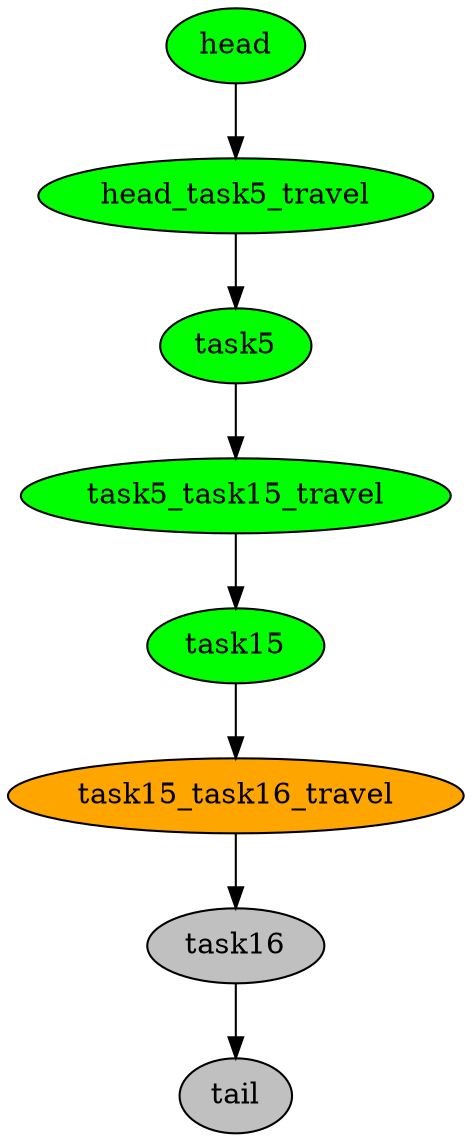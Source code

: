 digraph timeline {
head[label="head",style=filled,fillcolor=green,fontcolor=black];
head_task5_travel[label="head_task5_travel",style=filled,fillcolor=green,fontcolor=black];
task5[label="task5",style=filled,fillcolor=green,fontcolor=black];
task5_task15_travel[label="task5_task15_travel",style=filled,fillcolor=green,fontcolor=black];
task15[label="task15",style=filled,fillcolor=green,fontcolor=black];
task15_task16_travel[label="task15_task16_travel",style=filled,fillcolor=orange,fontcolor=black];
task16[label="task16",style=filled,fillcolor=gray,fontcolor=black];
tail[label="tail",style=filled,fillcolor=gray,fontcolor=black];
"head"->"head_task5_travel"[color=black];
"head_task5_travel"->"task5"[color=black];
"task5"->"task5_task15_travel"[color=black];
"task5_task15_travel"->"task15"[color=black];
"task15"->"task15_task16_travel"[color=black];
"task15_task16_travel"->"task16"[color=black];
"task16"->"tail"[color=black];
}
